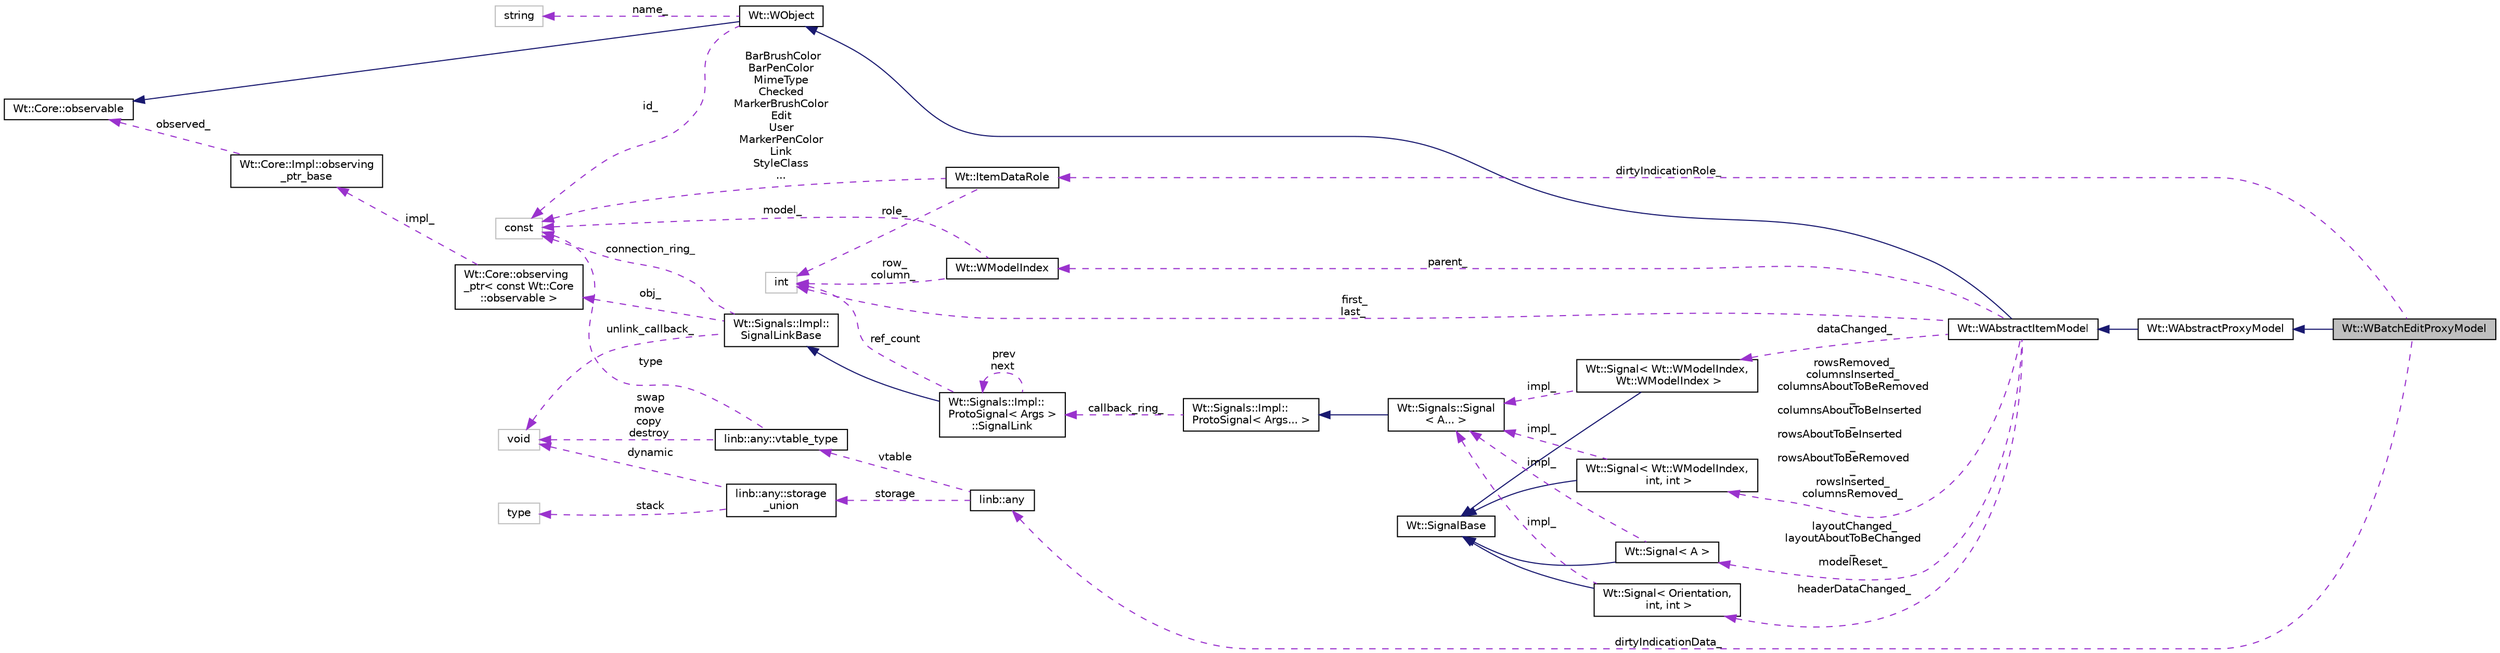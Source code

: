 digraph "Wt::WBatchEditProxyModel"
{
 // LATEX_PDF_SIZE
  edge [fontname="Helvetica",fontsize="10",labelfontname="Helvetica",labelfontsize="10"];
  node [fontname="Helvetica",fontsize="10",shape=record];
  rankdir="LR";
  Node1 [label="Wt::WBatchEditProxyModel",height=0.2,width=0.4,color="black", fillcolor="grey75", style="filled", fontcolor="black",tooltip="A proxy model for Wt's item models that provides batch editing."];
  Node2 -> Node1 [dir="back",color="midnightblue",fontsize="10",style="solid"];
  Node2 [label="Wt::WAbstractProxyModel",height=0.2,width=0.4,color="black", fillcolor="white", style="filled",URL="$classWt_1_1WAbstractProxyModel.html",tooltip="An abstract proxy model for Wt's item models."];
  Node3 -> Node2 [dir="back",color="midnightblue",fontsize="10",style="solid"];
  Node3 [label="Wt::WAbstractItemModel",height=0.2,width=0.4,color="black", fillcolor="white", style="filled",URL="$classWt_1_1WAbstractItemModel.html",tooltip="An abstract model for use with Wt's view classes."];
  Node4 -> Node3 [dir="back",color="midnightblue",fontsize="10",style="solid"];
  Node4 [label="Wt::WObject",height=0.2,width=0.4,color="black", fillcolor="white", style="filled",URL="$classWt_1_1WObject.html",tooltip="A base class for objects that participate in the signal/slot system."];
  Node5 -> Node4 [dir="back",color="midnightblue",fontsize="10",style="solid"];
  Node5 [label="Wt::Core::observable",height=0.2,width=0.4,color="black", fillcolor="white", style="filled",URL="$classWt_1_1Core_1_1observable.html",tooltip="A base class for objects whose life-time can be tracked."];
  Node6 -> Node4 [dir="back",color="darkorchid3",fontsize="10",style="dashed",label=" name_" ];
  Node6 [label="string",height=0.2,width=0.4,color="grey75", fillcolor="white", style="filled",tooltip=" "];
  Node7 -> Node4 [dir="back",color="darkorchid3",fontsize="10",style="dashed",label=" id_" ];
  Node7 [label="const",height=0.2,width=0.4,color="grey75", fillcolor="white", style="filled",tooltip=" "];
  Node8 -> Node3 [dir="back",color="darkorchid3",fontsize="10",style="dashed",label=" layoutChanged_\nlayoutAboutToBeChanged\l_\nmodelReset_" ];
  Node8 [label="Wt::Signal\< A \>",height=0.2,width=0.4,color="black", fillcolor="white", style="filled",URL="$classWt_1_1Signal.html",tooltip="A signal that propagates events to listeners."];
  Node9 -> Node8 [dir="back",color="midnightblue",fontsize="10",style="solid"];
  Node9 [label="Wt::SignalBase",height=0.2,width=0.4,color="black", fillcolor="white", style="filled",URL="$classWt_1_1SignalBase.html",tooltip="Abstract base class of a signal."];
  Node10 -> Node8 [dir="back",color="darkorchid3",fontsize="10",style="dashed",label=" impl_" ];
  Node10 [label="Wt::Signals::Signal\l\< A... \>",height=0.2,width=0.4,color="black", fillcolor="white", style="filled",URL="$structWt_1_1Signals_1_1Signal.html",tooltip=" "];
  Node11 -> Node10 [dir="back",color="midnightblue",fontsize="10",style="solid"];
  Node11 [label="Wt::Signals::Impl::\lProtoSignal\< Args... \>",height=0.2,width=0.4,color="black", fillcolor="white", style="filled",URL="$classWt_1_1Signals_1_1Impl_1_1ProtoSignal.html",tooltip=" "];
  Node12 -> Node11 [dir="back",color="darkorchid3",fontsize="10",style="dashed",label=" callback_ring_" ];
  Node12 [label="Wt::Signals::Impl::\lProtoSignal\< Args \>\l::SignalLink",height=0.2,width=0.4,color="black", fillcolor="white", style="filled",URL="$structWt_1_1Signals_1_1Impl_1_1ProtoSignal_1_1SignalLink.html",tooltip=" "];
  Node13 -> Node12 [dir="back",color="midnightblue",fontsize="10",style="solid"];
  Node13 [label="Wt::Signals::Impl::\lSignalLinkBase",height=0.2,width=0.4,color="black", fillcolor="white", style="filled",URL="$classWt_1_1Signals_1_1Impl_1_1SignalLinkBase.html",tooltip=" "];
  Node14 -> Node13 [dir="back",color="darkorchid3",fontsize="10",style="dashed",label=" unlink_callback_" ];
  Node14 [label="void",height=0.2,width=0.4,color="grey75", fillcolor="white", style="filled",tooltip=" "];
  Node15 -> Node13 [dir="back",color="darkorchid3",fontsize="10",style="dashed",label=" obj_" ];
  Node15 [label="Wt::Core::observing\l_ptr\< const Wt::Core\l::observable \>",height=0.2,width=0.4,color="black", fillcolor="white", style="filled",URL="$classWt_1_1Core_1_1observing__ptr.html",tooltip=" "];
  Node16 -> Node15 [dir="back",color="darkorchid3",fontsize="10",style="dashed",label=" impl_" ];
  Node16 [label="Wt::Core::Impl::observing\l_ptr_base",height=0.2,width=0.4,color="black", fillcolor="white", style="filled",URL="$structWt_1_1Core_1_1Impl_1_1observing__ptr__base.html",tooltip=" "];
  Node5 -> Node16 [dir="back",color="darkorchid3",fontsize="10",style="dashed",label=" observed_" ];
  Node7 -> Node13 [dir="back",color="darkorchid3",fontsize="10",style="dashed",label=" connection_ring_" ];
  Node17 -> Node12 [dir="back",color="darkorchid3",fontsize="10",style="dashed",label=" ref_count" ];
  Node17 [label="int",height=0.2,width=0.4,color="grey75", fillcolor="white", style="filled",tooltip=" "];
  Node12 -> Node12 [dir="back",color="darkorchid3",fontsize="10",style="dashed",label=" prev\nnext" ];
  Node18 -> Node3 [dir="back",color="darkorchid3",fontsize="10",style="dashed",label=" parent_" ];
  Node18 [label="Wt::WModelIndex",height=0.2,width=0.4,color="black", fillcolor="white", style="filled",URL="$classWt_1_1WModelIndex.html",tooltip="A value class that describes an index to an item in a data model."];
  Node17 -> Node18 [dir="back",color="darkorchid3",fontsize="10",style="dashed",label=" row_\ncolumn_" ];
  Node7 -> Node18 [dir="back",color="darkorchid3",fontsize="10",style="dashed",label=" model_" ];
  Node19 -> Node3 [dir="back",color="darkorchid3",fontsize="10",style="dashed",label=" dataChanged_" ];
  Node19 [label="Wt::Signal\< Wt::WModelIndex,\l Wt::WModelIndex \>",height=0.2,width=0.4,color="black", fillcolor="white", style="filled",URL="$classWt_1_1Signal.html",tooltip=" "];
  Node9 -> Node19 [dir="back",color="midnightblue",fontsize="10",style="solid"];
  Node10 -> Node19 [dir="back",color="darkorchid3",fontsize="10",style="dashed",label=" impl_" ];
  Node20 -> Node3 [dir="back",color="darkorchid3",fontsize="10",style="dashed",label=" headerDataChanged_" ];
  Node20 [label="Wt::Signal\< Orientation,\l int, int \>",height=0.2,width=0.4,color="black", fillcolor="white", style="filled",URL="$classWt_1_1Signal.html",tooltip=" "];
  Node9 -> Node20 [dir="back",color="midnightblue",fontsize="10",style="solid"];
  Node10 -> Node20 [dir="back",color="darkorchid3",fontsize="10",style="dashed",label=" impl_" ];
  Node21 -> Node3 [dir="back",color="darkorchid3",fontsize="10",style="dashed",label=" rowsRemoved_\ncolumnsInserted_\ncolumnsAboutToBeRemoved\l_\ncolumnsAboutToBeInserted\l_\nrowsAboutToBeInserted\l_\nrowsAboutToBeRemoved\l_\nrowsInserted_\ncolumnsRemoved_" ];
  Node21 [label="Wt::Signal\< Wt::WModelIndex,\l int, int \>",height=0.2,width=0.4,color="black", fillcolor="white", style="filled",URL="$classWt_1_1Signal.html",tooltip=" "];
  Node9 -> Node21 [dir="back",color="midnightblue",fontsize="10",style="solid"];
  Node10 -> Node21 [dir="back",color="darkorchid3",fontsize="10",style="dashed",label=" impl_" ];
  Node17 -> Node3 [dir="back",color="darkorchid3",fontsize="10",style="dashed",label=" first_\nlast_" ];
  Node22 -> Node1 [dir="back",color="darkorchid3",fontsize="10",style="dashed",label=" dirtyIndicationRole_" ];
  Node22 [label="Wt::ItemDataRole",height=0.2,width=0.4,color="black", fillcolor="white", style="filled",URL="$classWt_1_1ItemDataRole.html",tooltip="Enumeration that indicates a role for a data item."];
  Node17 -> Node22 [dir="back",color="darkorchid3",fontsize="10",style="dashed",label=" role_" ];
  Node7 -> Node22 [dir="back",color="darkorchid3",fontsize="10",style="dashed",label=" BarBrushColor\nBarPenColor\nMimeType\nChecked\nMarkerBrushColor\nEdit\nUser\nMarkerPenColor\nLink\nStyleClass\n..." ];
  Node23 -> Node1 [dir="back",color="darkorchid3",fontsize="10",style="dashed",label=" dirtyIndicationData_" ];
  Node23 [label="linb::any",height=0.2,width=0.4,color="black", fillcolor="white", style="filled",URL="$classlinb_1_1any.html",tooltip=" "];
  Node24 -> Node23 [dir="back",color="darkorchid3",fontsize="10",style="dashed",label=" vtable" ];
  Node24 [label="linb::any::vtable_type",height=0.2,width=0.4,color="black", fillcolor="white", style="filled",URL="$structlinb_1_1any_1_1vtable__type.html",tooltip="Base VTable specification."];
  Node14 -> Node24 [dir="back",color="darkorchid3",fontsize="10",style="dashed",label=" swap\nmove\ncopy\ndestroy" ];
  Node7 -> Node24 [dir="back",color="darkorchid3",fontsize="10",style="dashed",label=" type" ];
  Node25 -> Node23 [dir="back",color="darkorchid3",fontsize="10",style="dashed",label=" storage" ];
  Node25 [label="linb::any::storage\l_union",height=0.2,width=0.4,color="black", fillcolor="white", style="filled",URL="$unionlinb_1_1any_1_1storage__union.html",tooltip=" "];
  Node14 -> Node25 [dir="back",color="darkorchid3",fontsize="10",style="dashed",label=" dynamic" ];
  Node26 -> Node25 [dir="back",color="darkorchid3",fontsize="10",style="dashed",label=" stack" ];
  Node26 [label="type",height=0.2,width=0.4,color="grey75", fillcolor="white", style="filled",tooltip=" "];
}
